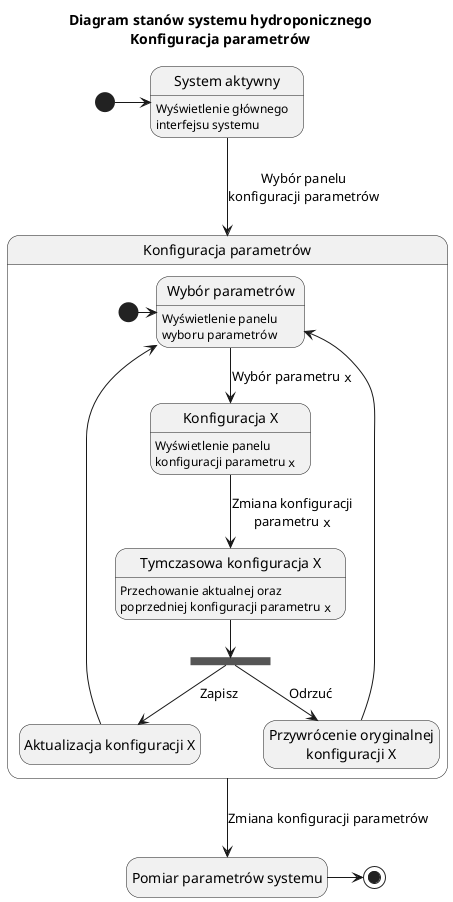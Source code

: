 @startuml param_config

title Diagram stanów systemu hydroponicznego\nKonfiguracja parametrów

hide empty description

state "System aktywny" as SystemActive : Wyświetlenie głównego\ninterfejsu systemu

state "Konfiguracja parametrów" as ParamConfig {
    state "Wybór parametrów" as ParamSelect : Wyświetlenie panelu\nwyboru parametrów
    state "Konfiguracja X" as XParamConfig : Wyświetlenie panelu\nkonfiguracji parametru ""x""
    state "Tymczasowa konfiguracja X" as TempXParamConfig : Przechowanie aktualnej oraz\npoprzedniej konfiguracji parametru ""x""
    state ConfirmationCheck <<fork>>
    state "Aktualizacja konfiguracji X" as XParamUpdate
    state "Przywrócenie oryginalnej\nkonfiguracji X" as XParamReset

    [*] -> ParamSelect
    ParamSelect --> XParamConfig : Wybór parametru ""x""
    XParamConfig --> TempXParamConfig : Zmiana konfiguracji\nparametru ""x""
    TempXParamConfig --> ConfirmationCheck
    ConfirmationCheck --> XParamUpdate : Zapisz
    XParamUpdate --> ParamSelect
    ConfirmationCheck --> XParamReset : Odrzuć
    XParamReset --> ParamSelect
}

state "Pomiar parametrów systemu" as ParamMeasurements

[*] -> SystemActive
SystemActive --> ParamConfig : Wybór panelu\nkonfiguracji parametrów
ParamConfig --> ParamMeasurements : Zmiana konfiguracji parametrów
ParamMeasurements -> [*]

@enduml
